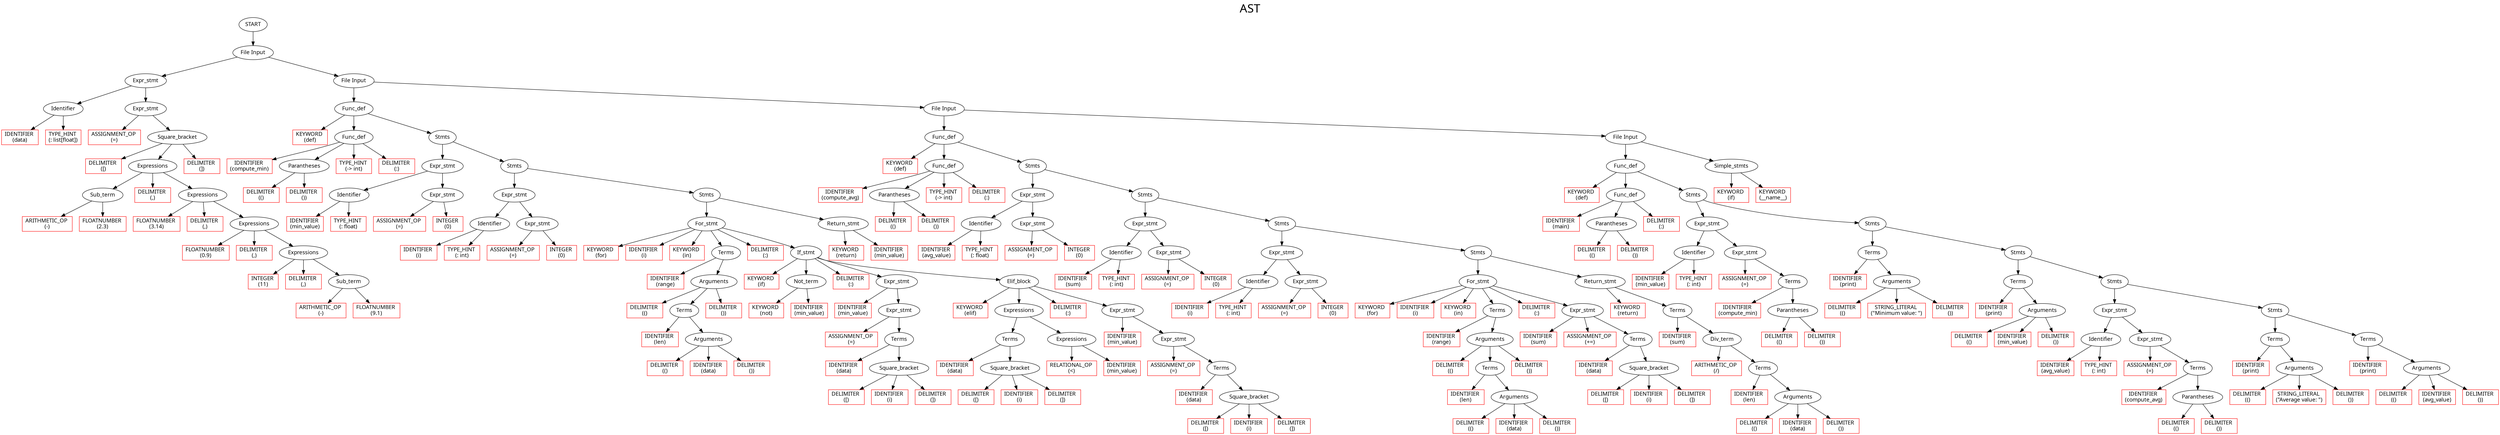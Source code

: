 digraph G{

label     = "AST"
fontname  = "Cascadia code"
fontsize  = 30
labelloc  = t

node   [ fontname="Cascadia code" ]
	786		[ style = solid label = "START"  ];
	786 -> 785
	785		[ style = solid label = "File Input"  ];
	785 -> 90
	90		[ style = solid label = "Expr_stmt"  ];
	90 -> 2
	2		[ style = solid label = "Identifier"  ];
	2 -> 0
	0		[ style = solid label = "IDENTIFIER 
(data)" color = red shape = rectangle ];
	2 -> 1
	1		[ style = solid label = "TYPE_HINT 
(: list[float])" color = red shape = rectangle ];
	90 -> 89
	89		[ style = solid label = "Expr_stmt"  ];
	89 -> 3
	3		[ style = solid label = "ASSIGNMENT_OP 
(=)" color = red shape = rectangle ];
	89 -> 78
	78		[ style = solid label = "Square_bracket"  ];
	78 -> 14
	14		[ style = solid label = "DELIMITER 
([)" color = red shape = rectangle ];
	78 -> 77
	77		[ style = solid label = "Expressions"  ];
	77 -> 19
	19		[ style = solid label = "Sub_term"  ];
	19 -> 15
	15		[ style = solid label = "ARITHMETIC_OP 
(-)" color = red shape = rectangle ];
	19 -> 16
	16		[ style = solid label = "FLOATNUMBER 
(2.3)" color = red shape = rectangle ];
	77 -> 17
	17		[ style = solid label = "DELIMITER 
(,)" color = red shape = rectangle ];
	77 -> 76
	76		[ style = solid label = "Expressions"  ];
	76 -> 28
	28		[ style = solid label = "FLOATNUMBER 
(3.14)" color = red shape = rectangle ];
	76 -> 29
	29		[ style = solid label = "DELIMITER 
(,)" color = red shape = rectangle ];
	76 -> 75
	75		[ style = solid label = "Expressions"  ];
	75 -> 39
	39		[ style = solid label = "FLOATNUMBER 
(0.9)" color = red shape = rectangle ];
	75 -> 40
	40		[ style = solid label = "DELIMITER 
(,)" color = red shape = rectangle ];
	75 -> 74
	74		[ style = solid label = "Expressions"  ];
	74 -> 50
	50		[ style = solid label = "INTEGER 
(11)" color = red shape = rectangle ];
	74 -> 51
	51		[ style = solid label = "DELIMITER 
(,)" color = red shape = rectangle ];
	74 -> 65
	65		[ style = solid label = "Sub_term"  ];
	65 -> 61
	61		[ style = solid label = "ARITHMETIC_OP 
(-)" color = red shape = rectangle ];
	65 -> 62
	62		[ style = solid label = "FLOATNUMBER 
(9.1)" color = red shape = rectangle ];
	78 -> 63
	63		[ style = solid label = "DELIMITER 
(])" color = red shape = rectangle ];
	785 -> 784
	784		[ style = solid label = "File Input"  ];
	784 -> 357
	357		[ style = solid label = "Func_def"  ];
	357 -> 92
	92		[ style = solid label = "KEYWORD 
(def)" color = red shape = rectangle ];
	357 -> 99
	99		[ style = solid label = "Func_def"  ];
	99 -> 93
	93		[ style = solid label = "IDENTIFIER 
(compute_min)" color = red shape = rectangle ];
	99 -> 96
	96		[ style = solid label = "Parantheses"  ];
	96 -> 94
	94		[ style = solid label = "DELIMITER 
(()" color = red shape = rectangle ];
	96 -> 95
	95		[ style = solid label = "DELIMITER 
())" color = red shape = rectangle ];
	99 -> 97
	97		[ style = solid label = "TYPE_HINT 
(-> int)" color = red shape = rectangle ];
	99 -> 98
	98		[ style = solid label = "DELIMITER 
(:)" color = red shape = rectangle ];
	357 -> 356
	356		[ style = solid label = "Stmts"  ];
	356 -> 126
	126		[ style = solid label = "Expr_stmt"  ];
	126 -> 102
	102		[ style = solid label = "Identifier"  ];
	102 -> 100
	100		[ style = solid label = "IDENTIFIER 
(min_value)" color = red shape = rectangle ];
	102 -> 101
	101		[ style = solid label = "TYPE_HINT 
(: float)" color = red shape = rectangle ];
	126 -> 125
	125		[ style = solid label = "Expr_stmt"  ];
	125 -> 103
	103		[ style = solid label = "ASSIGNMENT_OP 
(=)" color = red shape = rectangle ];
	125 -> 114
	114		[ style = solid label = "INTEGER 
(0)" color = red shape = rectangle ];
	356 -> 355
	355		[ style = solid label = "Stmts"  ];
	355 -> 154
	154		[ style = solid label = "Expr_stmt"  ];
	154 -> 130
	130		[ style = solid label = "Identifier"  ];
	130 -> 128
	128		[ style = solid label = "IDENTIFIER 
(i)" color = red shape = rectangle ];
	130 -> 129
	129		[ style = solid label = "TYPE_HINT 
(: int)" color = red shape = rectangle ];
	154 -> 153
	153		[ style = solid label = "Expr_stmt"  ];
	153 -> 131
	131		[ style = solid label = "ASSIGNMENT_OP 
(=)" color = red shape = rectangle ];
	153 -> 142
	142		[ style = solid label = "INTEGER 
(0)" color = red shape = rectangle ];
	355 -> 354
	354		[ style = solid label = "Stmts"  ];
	354 -> 340
	340		[ style = solid label = "For_stmt"  ];
	340 -> 156
	156		[ style = solid label = "KEYWORD 
(for)" color = red shape = rectangle ];
	340 -> 157
	157		[ style = solid label = "IDENTIFIER 
(i)" color = red shape = rectangle ];
	340 -> 158
	158		[ style = solid label = "KEYWORD 
(in)" color = red shape = rectangle ];
	340 -> 196
	196		[ style = solid label = "Terms"  ];
	196 -> 166
	166		[ style = solid label = "IDENTIFIER 
(range)" color = red shape = rectangle ];
	196 -> 193
	193		[ style = solid label = "Arguments"  ];
	193 -> 167
	167		[ style = solid label = "DELIMITER 
(()" color = red shape = rectangle ];
	193 -> 184
	184		[ style = solid label = "Terms"  ];
	184 -> 168
	168		[ style = solid label = "IDENTIFIER 
(len)" color = red shape = rectangle ];
	184 -> 181
	181		[ style = solid label = "Arguments"  ];
	181 -> 169
	169		[ style = solid label = "DELIMITER 
(()" color = red shape = rectangle ];
	181 -> 170
	170		[ style = solid label = "IDENTIFIER 
(data)" color = red shape = rectangle ];
	181 -> 171
	171		[ style = solid label = "DELIMITER 
())" color = red shape = rectangle ];
	193 -> 182
	182		[ style = solid label = "DELIMITER 
())" color = red shape = rectangle ];
	340 -> 194
	194		[ style = solid label = "DELIMITER 
(:)" color = red shape = rectangle ];
	340 -> 338
	338		[ style = solid label = "If_stmt"  ];
	338 -> 206
	206		[ style = solid label = "KEYWORD 
(if)" color = red shape = rectangle ];
	338 -> 217
	217		[ style = solid label = "Not_term"  ];
	217 -> 207
	207		[ style = solid label = "KEYWORD 
(not)" color = red shape = rectangle ];
	217 -> 208
	208		[ style = solid label = "IDENTIFIER 
(min_value)" color = red shape = rectangle ];
	338 -> 209
	209		[ style = solid label = "DELIMITER 
(:)" color = red shape = rectangle ];
	338 -> 258
	258		[ style = solid label = "Expr_stmt"  ];
	258 -> 220
	220		[ style = solid label = "IDENTIFIER 
(min_value)" color = red shape = rectangle ];
	258 -> 257
	257		[ style = solid label = "Expr_stmt"  ];
	257 -> 221
	221		[ style = solid label = "ASSIGNMENT_OP 
(=)" color = red shape = rectangle ];
	257 -> 247
	247		[ style = solid label = "Terms"  ];
	247 -> 232
	232		[ style = solid label = "IDENTIFIER 
(data)" color = red shape = rectangle ];
	247 -> 245
	245		[ style = solid label = "Square_bracket"  ];
	245 -> 233
	233		[ style = solid label = "DELIMITER 
([)" color = red shape = rectangle ];
	245 -> 234
	234		[ style = solid label = "IDENTIFIER 
(i)" color = red shape = rectangle ];
	245 -> 235
	235		[ style = solid label = "DELIMITER 
(])" color = red shape = rectangle ];
	338 -> 337
	337		[ style = solid label = "Elif_block"  ];
	337 -> 260
	260		[ style = solid label = "KEYWORD 
(elif)" color = red shape = rectangle ];
	337 -> 294
	294		[ style = solid label = "Expressions"  ];
	294 -> 277
	277		[ style = solid label = "Terms"  ];
	277 -> 261
	261		[ style = solid label = "IDENTIFIER 
(data)" color = red shape = rectangle ];
	277 -> 274
	274		[ style = solid label = "Square_bracket"  ];
	274 -> 262
	262		[ style = solid label = "DELIMITER 
([)" color = red shape = rectangle ];
	274 -> 263
	263		[ style = solid label = "IDENTIFIER 
(i)" color = red shape = rectangle ];
	274 -> 264
	264		[ style = solid label = "DELIMITER 
(])" color = red shape = rectangle ];
	294 -> 293
	293		[ style = solid label = "Expressions"  ];
	293 -> 275
	275		[ style = solid label = "RELATIONAL_OP 
(<)" color = red shape = rectangle ];
	293 -> 284
	284		[ style = solid label = "IDENTIFIER 
(min_value)" color = red shape = rectangle ];
	337 -> 285
	285		[ style = solid label = "DELIMITER 
(:)" color = red shape = rectangle ];
	337 -> 335
	335		[ style = solid label = "Expr_stmt"  ];
	335 -> 297
	297		[ style = solid label = "IDENTIFIER 
(min_value)" color = red shape = rectangle ];
	335 -> 334
	334		[ style = solid label = "Expr_stmt"  ];
	334 -> 298
	298		[ style = solid label = "ASSIGNMENT_OP 
(=)" color = red shape = rectangle ];
	334 -> 324
	324		[ style = solid label = "Terms"  ];
	324 -> 309
	309		[ style = solid label = "IDENTIFIER 
(data)" color = red shape = rectangle ];
	324 -> 322
	322		[ style = solid label = "Square_bracket"  ];
	322 -> 310
	310		[ style = solid label = "DELIMITER 
([)" color = red shape = rectangle ];
	322 -> 311
	311		[ style = solid label = "IDENTIFIER 
(i)" color = red shape = rectangle ];
	322 -> 312
	312		[ style = solid label = "DELIMITER 
(])" color = red shape = rectangle ];
	354 -> 352
	352		[ style = solid label = "Return_stmt"  ];
	352 -> 339
	339		[ style = solid label = "KEYWORD 
(return)" color = red shape = rectangle ];
	352 -> 341
	341		[ style = solid label = "IDENTIFIER 
(min_value)" color = red shape = rectangle ];
	784 -> 783
	783		[ style = solid label = "File Input"  ];
	783 -> 577
	577		[ style = solid label = "Func_def"  ];
	577 -> 358
	358		[ style = solid label = "KEYWORD 
(def)" color = red shape = rectangle ];
	577 -> 365
	365		[ style = solid label = "Func_def"  ];
	365 -> 359
	359		[ style = solid label = "IDENTIFIER 
(compute_avg)" color = red shape = rectangle ];
	365 -> 362
	362		[ style = solid label = "Parantheses"  ];
	362 -> 360
	360		[ style = solid label = "DELIMITER 
(()" color = red shape = rectangle ];
	362 -> 361
	361		[ style = solid label = "DELIMITER 
())" color = red shape = rectangle ];
	365 -> 363
	363		[ style = solid label = "TYPE_HINT 
(-> int)" color = red shape = rectangle ];
	365 -> 364
	364		[ style = solid label = "DELIMITER 
(:)" color = red shape = rectangle ];
	577 -> 576
	576		[ style = solid label = "Stmts"  ];
	576 -> 392
	392		[ style = solid label = "Expr_stmt"  ];
	392 -> 368
	368		[ style = solid label = "Identifier"  ];
	368 -> 366
	366		[ style = solid label = "IDENTIFIER 
(avg_value)" color = red shape = rectangle ];
	368 -> 367
	367		[ style = solid label = "TYPE_HINT 
(: float)" color = red shape = rectangle ];
	392 -> 391
	391		[ style = solid label = "Expr_stmt"  ];
	391 -> 369
	369		[ style = solid label = "ASSIGNMENT_OP 
(=)" color = red shape = rectangle ];
	391 -> 380
	380		[ style = solid label = "INTEGER 
(0)" color = red shape = rectangle ];
	576 -> 575
	575		[ style = solid label = "Stmts"  ];
	575 -> 420
	420		[ style = solid label = "Expr_stmt"  ];
	420 -> 396
	396		[ style = solid label = "Identifier"  ];
	396 -> 394
	394		[ style = solid label = "IDENTIFIER 
(sum)" color = red shape = rectangle ];
	396 -> 395
	395		[ style = solid label = "TYPE_HINT 
(: int)" color = red shape = rectangle ];
	420 -> 419
	419		[ style = solid label = "Expr_stmt"  ];
	419 -> 397
	397		[ style = solid label = "ASSIGNMENT_OP 
(=)" color = red shape = rectangle ];
	419 -> 408
	408		[ style = solid label = "INTEGER 
(0)" color = red shape = rectangle ];
	575 -> 574
	574		[ style = solid label = "Stmts"  ];
	574 -> 448
	448		[ style = solid label = "Expr_stmt"  ];
	448 -> 424
	424		[ style = solid label = "Identifier"  ];
	424 -> 422
	422		[ style = solid label = "IDENTIFIER 
(i)" color = red shape = rectangle ];
	424 -> 423
	423		[ style = solid label = "TYPE_HINT 
(: int)" color = red shape = rectangle ];
	448 -> 447
	447		[ style = solid label = "Expr_stmt"  ];
	447 -> 425
	425		[ style = solid label = "ASSIGNMENT_OP 
(=)" color = red shape = rectangle ];
	447 -> 436
	436		[ style = solid label = "INTEGER 
(0)" color = red shape = rectangle ];
	574 -> 573
	573		[ style = solid label = "Stmts"  ];
	573 -> 540
	540		[ style = solid label = "For_stmt"  ];
	540 -> 450
	450		[ style = solid label = "KEYWORD 
(for)" color = red shape = rectangle ];
	540 -> 451
	451		[ style = solid label = "IDENTIFIER 
(i)" color = red shape = rectangle ];
	540 -> 452
	452		[ style = solid label = "KEYWORD 
(in)" color = red shape = rectangle ];
	540 -> 490
	490		[ style = solid label = "Terms"  ];
	490 -> 460
	460		[ style = solid label = "IDENTIFIER 
(range)" color = red shape = rectangle ];
	490 -> 487
	487		[ style = solid label = "Arguments"  ];
	487 -> 461
	461		[ style = solid label = "DELIMITER 
(()" color = red shape = rectangle ];
	487 -> 478
	478		[ style = solid label = "Terms"  ];
	478 -> 462
	462		[ style = solid label = "IDENTIFIER 
(len)" color = red shape = rectangle ];
	478 -> 475
	475		[ style = solid label = "Arguments"  ];
	475 -> 463
	463		[ style = solid label = "DELIMITER 
(()" color = red shape = rectangle ];
	475 -> 464
	464		[ style = solid label = "IDENTIFIER 
(data)" color = red shape = rectangle ];
	475 -> 465
	465		[ style = solid label = "DELIMITER 
())" color = red shape = rectangle ];
	487 -> 476
	476		[ style = solid label = "DELIMITER 
())" color = red shape = rectangle ];
	540 -> 488
	488		[ style = solid label = "DELIMITER 
(:)" color = red shape = rectangle ];
	540 -> 537
	537		[ style = solid label = "Expr_stmt"  ];
	537 -> 500
	500		[ style = solid label = "IDENTIFIER 
(sum)" color = red shape = rectangle ];
	537 -> 501
	501		[ style = solid label = "ASSIGNMENT_OP 
(+=)" color = red shape = rectangle ];
	537 -> 527
	527		[ style = solid label = "Terms"  ];
	527 -> 512
	512		[ style = solid label = "IDENTIFIER 
(data)" color = red shape = rectangle ];
	527 -> 525
	525		[ style = solid label = "Square_bracket"  ];
	525 -> 513
	513		[ style = solid label = "DELIMITER 
([)" color = red shape = rectangle ];
	525 -> 514
	514		[ style = solid label = "IDENTIFIER 
(i)" color = red shape = rectangle ];
	525 -> 515
	515		[ style = solid label = "DELIMITER 
(])" color = red shape = rectangle ];
	573 -> 571
	571		[ style = solid label = "Return_stmt"  ];
	571 -> 539
	539		[ style = solid label = "KEYWORD 
(return)" color = red shape = rectangle ];
	571 -> 562
	562		[ style = solid label = "Terms"  ];
	562 -> 541
	541		[ style = solid label = "IDENTIFIER 
(sum)" color = red shape = rectangle ];
	562 -> 560
	560		[ style = solid label = "Div_term"  ];
	560 -> 542
	542		[ style = solid label = "ARITHMETIC_OP 
(/)" color = red shape = rectangle ];
	560 -> 559
	559		[ style = solid label = "Terms"  ];
	559 -> 544
	544		[ style = solid label = "IDENTIFIER 
(len)" color = red shape = rectangle ];
	559 -> 557
	557		[ style = solid label = "Arguments"  ];
	557 -> 545
	545		[ style = solid label = "DELIMITER 
(()" color = red shape = rectangle ];
	557 -> 546
	546		[ style = solid label = "IDENTIFIER 
(data)" color = red shape = rectangle ];
	557 -> 547
	547		[ style = solid label = "DELIMITER 
())" color = red shape = rectangle ];
	783 -> 782
	782		[ style = solid label = "File Input"  ];
	782 -> 758
	758		[ style = solid label = "Func_def"  ];
	758 -> 578
	578		[ style = solid label = "KEYWORD 
(def)" color = red shape = rectangle ];
	758 -> 584
	584		[ style = solid label = "Func_def"  ];
	584 -> 579
	579		[ style = solid label = "IDENTIFIER 
(main)" color = red shape = rectangle ];
	584 -> 582
	582		[ style = solid label = "Parantheses"  ];
	582 -> 580
	580		[ style = solid label = "DELIMITER 
(()" color = red shape = rectangle ];
	582 -> 581
	581		[ style = solid label = "DELIMITER 
())" color = red shape = rectangle ];
	584 -> 583
	583		[ style = solid label = "DELIMITER 
(:)" color = red shape = rectangle ];
	758 -> 757
	757		[ style = solid label = "Stmts"  ];
	757 -> 615
	615		[ style = solid label = "Expr_stmt"  ];
	615 -> 587
	587		[ style = solid label = "Identifier"  ];
	587 -> 585
	585		[ style = solid label = "IDENTIFIER 
(min_value)" color = red shape = rectangle ];
	587 -> 586
	586		[ style = solid label = "TYPE_HINT 
(: int)" color = red shape = rectangle ];
	615 -> 614
	614		[ style = solid label = "Expr_stmt"  ];
	614 -> 588
	588		[ style = solid label = "ASSIGNMENT_OP 
(=)" color = red shape = rectangle ];
	614 -> 604
	604		[ style = solid label = "Terms"  ];
	604 -> 599
	599		[ style = solid label = "IDENTIFIER 
(compute_min)" color = red shape = rectangle ];
	604 -> 602
	602		[ style = solid label = "Parantheses"  ];
	602 -> 600
	600		[ style = solid label = "DELIMITER 
(()" color = red shape = rectangle ];
	602 -> 601
	601		[ style = solid label = "DELIMITER 
())" color = red shape = rectangle ];
	757 -> 756
	756		[ style = solid label = "Stmts"  ];
	756 -> 632
	632		[ style = solid label = "Terms"  ];
	632 -> 617
	617		[ style = solid label = "IDENTIFIER 
(print)" color = red shape = rectangle ];
	632 -> 630
	630		[ style = solid label = "Arguments"  ];
	630 -> 618
	618		[ style = solid label = "DELIMITER 
(()" color = red shape = rectangle ];
	630 -> 619
	619		[ style = solid label = "STRING_LITERAL 
(\"Minimum value: \")" color = red shape = rectangle ];
	630 -> 620
	620		[ style = solid label = "DELIMITER 
())" color = red shape = rectangle ];
	756 -> 755
	755		[ style = solid label = "Stmts"  ];
	755 -> 658
	658		[ style = solid label = "Terms"  ];
	658 -> 643
	643		[ style = solid label = "IDENTIFIER 
(print)" color = red shape = rectangle ];
	658 -> 656
	656		[ style = solid label = "Arguments"  ];
	656 -> 644
	644		[ style = solid label = "DELIMITER 
(()" color = red shape = rectangle ];
	656 -> 645
	645		[ style = solid label = "IDENTIFIER 
(min_value)" color = red shape = rectangle ];
	656 -> 646
	646		[ style = solid label = "DELIMITER 
())" color = red shape = rectangle ];
	755 -> 754
	754		[ style = solid label = "Stmts"  ];
	754 -> 699
	699		[ style = solid label = "Expr_stmt"  ];
	699 -> 671
	671		[ style = solid label = "Identifier"  ];
	671 -> 669
	669		[ style = solid label = "IDENTIFIER 
(avg_value)" color = red shape = rectangle ];
	671 -> 670
	670		[ style = solid label = "TYPE_HINT 
(: int)" color = red shape = rectangle ];
	699 -> 698
	698		[ style = solid label = "Expr_stmt"  ];
	698 -> 672
	672		[ style = solid label = "ASSIGNMENT_OP 
(=)" color = red shape = rectangle ];
	698 -> 688
	688		[ style = solid label = "Terms"  ];
	688 -> 683
	683		[ style = solid label = "IDENTIFIER 
(compute_avg)" color = red shape = rectangle ];
	688 -> 686
	686		[ style = solid label = "Parantheses"  ];
	686 -> 684
	684		[ style = solid label = "DELIMITER 
(()" color = red shape = rectangle ];
	686 -> 685
	685		[ style = solid label = "DELIMITER 
())" color = red shape = rectangle ];
	754 -> 753
	753		[ style = solid label = "Stmts"  ];
	753 -> 716
	716		[ style = solid label = "Terms"  ];
	716 -> 701
	701		[ style = solid label = "IDENTIFIER 
(print)" color = red shape = rectangle ];
	716 -> 714
	714		[ style = solid label = "Arguments"  ];
	714 -> 702
	702		[ style = solid label = "DELIMITER 
(()" color = red shape = rectangle ];
	714 -> 703
	703		[ style = solid label = "STRING_LITERAL 
(\"Average value: \")" color = red shape = rectangle ];
	714 -> 704
	704		[ style = solid label = "DELIMITER 
())" color = red shape = rectangle ];
	753 -> 742
	742		[ style = solid label = "Terms"  ];
	742 -> 727
	727		[ style = solid label = "IDENTIFIER 
(print)" color = red shape = rectangle ];
	742 -> 740
	740		[ style = solid label = "Arguments"  ];
	740 -> 728
	728		[ style = solid label = "DELIMITER 
(()" color = red shape = rectangle ];
	740 -> 729
	729		[ style = solid label = "IDENTIFIER 
(avg_value)" color = red shape = rectangle ];
	740 -> 730
	730		[ style = solid label = "DELIMITER 
())" color = red shape = rectangle ];
	782 -> 780
	780		[ style = solid label = "Simple_stmts"  ];
	780 -> 759
	759		[ style = solid label = "KEYWORD 
(if)" color = red shape = rectangle ];
	780 -> 760
	760		[ style = solid label = "KEYWORD 
(__name__)" color = red shape = rectangle ];
}